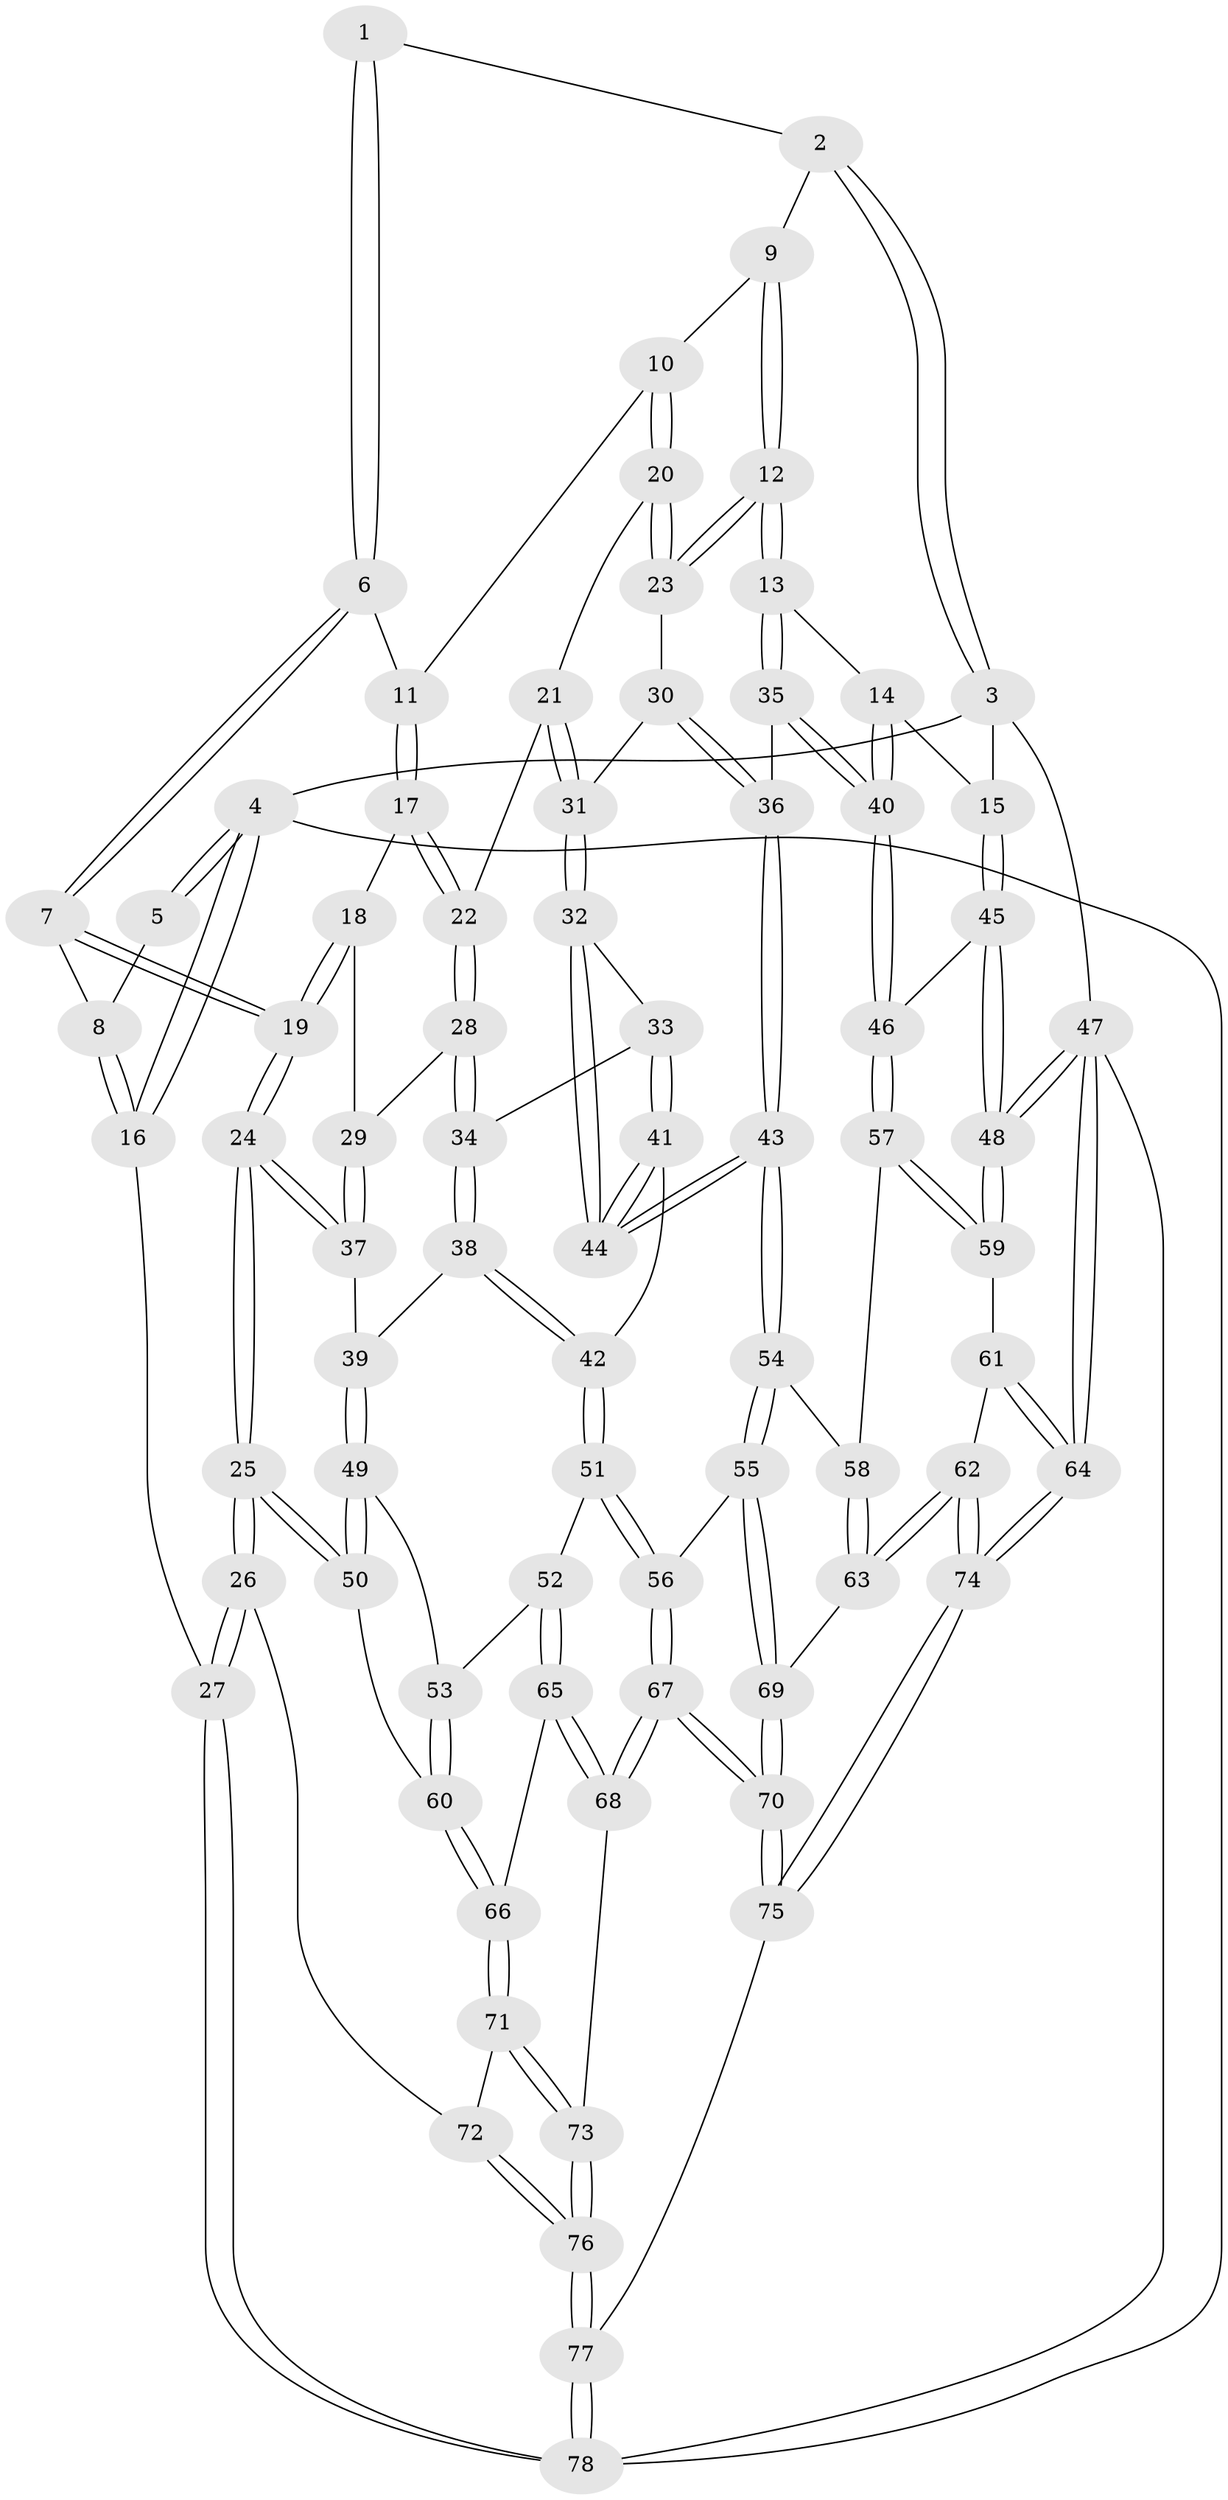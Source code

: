// coarse degree distribution, {3: 0.21739130434782608, 5: 0.2608695652173913, 4: 0.45652173913043476, 6: 0.06521739130434782}
// Generated by graph-tools (version 1.1) at 2025/24/03/03/25 07:24:33]
// undirected, 78 vertices, 192 edges
graph export_dot {
graph [start="1"]
  node [color=gray90,style=filled];
  1 [pos="+0.19263230040587642+0"];
  2 [pos="+0.47937770436991683+0"];
  3 [pos="+1+0"];
  4 [pos="+0+0"];
  5 [pos="+0.09790360763835008+0"];
  6 [pos="+0.25732039053664124+0.18491498031092116"];
  7 [pos="+0.15688396112569908+0.24233250028290426"];
  8 [pos="+0.0905862430249027+0.19915487308287033"];
  9 [pos="+0.48585197903221117+0"];
  10 [pos="+0.4479841764233293+0.19028894203118957"];
  11 [pos="+0.3692317527410182+0.20883347259342847"];
  12 [pos="+0.8389952016682458+0.260548811344272"];
  13 [pos="+0.854832228242477+0.25816653231718756"];
  14 [pos="+0.9238137096609188+0.23760790490752645"];
  15 [pos="+1+0.056986731305167314"];
  16 [pos="+0+0.24196289189417053"];
  17 [pos="+0.3158269028898523+0.35563083528396516"];
  18 [pos="+0.29044550726203666+0.3694728451975845"];
  19 [pos="+0.15708636719532423+0.40243522642164586"];
  20 [pos="+0.4650491900428568+0.20811938877404507"];
  21 [pos="+0.4387282408383928+0.3760488886883768"];
  22 [pos="+0.38950183355146595+0.3968999523835161"];
  23 [pos="+0.7044621993483969+0.31036167232614364"];
  24 [pos="+0.11444872967353037+0.48821131535567774"];
  25 [pos="+0.01586028342986881+0.6029797149209928"];
  26 [pos="+0+0.6460457801010042"];
  27 [pos="+0+0.6464640824064743"];
  28 [pos="+0.3704282367159512+0.4710675095988753"];
  29 [pos="+0.34776774125079846+0.4723859242156057"];
  30 [pos="+0.7012429384304227+0.31541419898218687"];
  31 [pos="+0.5282314909294626+0.4648490165737925"];
  32 [pos="+0.5241743640313936+0.4779571862111674"];
  33 [pos="+0.43423447820308214+0.49821639171063603"];
  34 [pos="+0.39881794941344856+0.49751693124095503"];
  35 [pos="+0.7637479067388386+0.5873090370752423"];
  36 [pos="+0.6780763535070615+0.6049827139352696"];
  37 [pos="+0.3164028352947595+0.4851672385153179"];
  38 [pos="+0.3718944034419302+0.5707020699923399"];
  39 [pos="+0.3381393393127699+0.5808034314230172"];
  40 [pos="+0.8855224050929501+0.6292227643741369"];
  41 [pos="+0.43604310137508223+0.5838795315425114"];
  42 [pos="+0.41295767409948025+0.5999094734972968"];
  43 [pos="+0.6107892505555835+0.6672174627989463"];
  44 [pos="+0.5485622259793708+0.5650765036640212"];
  45 [pos="+1+0.5397665558030988"];
  46 [pos="+0.8862729885621553+0.6305061660617574"];
  47 [pos="+1+1"];
  48 [pos="+1+0.7853937316797419"];
  49 [pos="+0.32304114597339406+0.59176597516128"];
  50 [pos="+0.08620510502919657+0.6270068215474786"];
  51 [pos="+0.43367701478439885+0.7155359350558936"];
  52 [pos="+0.4189343581507431+0.7238056735542928"];
  53 [pos="+0.3944389775809336+0.7119555026878688"];
  54 [pos="+0.6101436682335356+0.6709062596220543"];
  55 [pos="+0.6059301381217816+0.6824281667004517"];
  56 [pos="+0.5598293940967226+0.7015396374231281"];
  57 [pos="+0.8877015350603256+0.6935236218433565"];
  58 [pos="+0.8586523223414022+0.7031565265495517"];
  59 [pos="+0.8951433290660924+0.7042469480495962"];
  60 [pos="+0.1641050468243592+0.677499343562505"];
  61 [pos="+0.8950009261736741+0.7093183523073597"];
  62 [pos="+0.761239197943019+0.8901740488219562"];
  63 [pos="+0.7143112810000225+0.8099545549838633"];
  64 [pos="+0.9821526196194883+1"];
  65 [pos="+0.3966699438889803+0.7821312969665005"];
  66 [pos="+0.2823190170685716+0.8226944487705798"];
  67 [pos="+0.4823216963319857+0.9344995043584569"];
  68 [pos="+0.43163158351366204+0.8841808606765759"];
  69 [pos="+0.6509628835128499+0.7626957294383645"];
  70 [pos="+0.5212307164370573+1"];
  71 [pos="+0.26815886484024887+0.9086001811341228"];
  72 [pos="+0.06723107532933499+0.8200436874773965"];
  73 [pos="+0.2693347500326943+0.91269836858605"];
  74 [pos="+0.9110967861561208+1"];
  75 [pos="+0.5494184918325041+1"];
  76 [pos="+0.24407083264644033+1"];
  77 [pos="+0.2540943774374943+1"];
  78 [pos="+0+1"];
  1 -- 2;
  1 -- 6;
  1 -- 6;
  2 -- 3;
  2 -- 3;
  2 -- 9;
  3 -- 4;
  3 -- 15;
  3 -- 47;
  4 -- 5;
  4 -- 5;
  4 -- 16;
  4 -- 16;
  4 -- 78;
  5 -- 8;
  6 -- 7;
  6 -- 7;
  6 -- 11;
  7 -- 8;
  7 -- 19;
  7 -- 19;
  8 -- 16;
  8 -- 16;
  9 -- 10;
  9 -- 12;
  9 -- 12;
  10 -- 11;
  10 -- 20;
  10 -- 20;
  11 -- 17;
  11 -- 17;
  12 -- 13;
  12 -- 13;
  12 -- 23;
  12 -- 23;
  13 -- 14;
  13 -- 35;
  13 -- 35;
  14 -- 15;
  14 -- 40;
  14 -- 40;
  15 -- 45;
  15 -- 45;
  16 -- 27;
  17 -- 18;
  17 -- 22;
  17 -- 22;
  18 -- 19;
  18 -- 19;
  18 -- 29;
  19 -- 24;
  19 -- 24;
  20 -- 21;
  20 -- 23;
  20 -- 23;
  21 -- 22;
  21 -- 31;
  21 -- 31;
  22 -- 28;
  22 -- 28;
  23 -- 30;
  24 -- 25;
  24 -- 25;
  24 -- 37;
  24 -- 37;
  25 -- 26;
  25 -- 26;
  25 -- 50;
  25 -- 50;
  26 -- 27;
  26 -- 27;
  26 -- 72;
  27 -- 78;
  27 -- 78;
  28 -- 29;
  28 -- 34;
  28 -- 34;
  29 -- 37;
  29 -- 37;
  30 -- 31;
  30 -- 36;
  30 -- 36;
  31 -- 32;
  31 -- 32;
  32 -- 33;
  32 -- 44;
  32 -- 44;
  33 -- 34;
  33 -- 41;
  33 -- 41;
  34 -- 38;
  34 -- 38;
  35 -- 36;
  35 -- 40;
  35 -- 40;
  36 -- 43;
  36 -- 43;
  37 -- 39;
  38 -- 39;
  38 -- 42;
  38 -- 42;
  39 -- 49;
  39 -- 49;
  40 -- 46;
  40 -- 46;
  41 -- 42;
  41 -- 44;
  41 -- 44;
  42 -- 51;
  42 -- 51;
  43 -- 44;
  43 -- 44;
  43 -- 54;
  43 -- 54;
  45 -- 46;
  45 -- 48;
  45 -- 48;
  46 -- 57;
  46 -- 57;
  47 -- 48;
  47 -- 48;
  47 -- 64;
  47 -- 64;
  47 -- 78;
  48 -- 59;
  48 -- 59;
  49 -- 50;
  49 -- 50;
  49 -- 53;
  50 -- 60;
  51 -- 52;
  51 -- 56;
  51 -- 56;
  52 -- 53;
  52 -- 65;
  52 -- 65;
  53 -- 60;
  53 -- 60;
  54 -- 55;
  54 -- 55;
  54 -- 58;
  55 -- 56;
  55 -- 69;
  55 -- 69;
  56 -- 67;
  56 -- 67;
  57 -- 58;
  57 -- 59;
  57 -- 59;
  58 -- 63;
  58 -- 63;
  59 -- 61;
  60 -- 66;
  60 -- 66;
  61 -- 62;
  61 -- 64;
  61 -- 64;
  62 -- 63;
  62 -- 63;
  62 -- 74;
  62 -- 74;
  63 -- 69;
  64 -- 74;
  64 -- 74;
  65 -- 66;
  65 -- 68;
  65 -- 68;
  66 -- 71;
  66 -- 71;
  67 -- 68;
  67 -- 68;
  67 -- 70;
  67 -- 70;
  68 -- 73;
  69 -- 70;
  69 -- 70;
  70 -- 75;
  70 -- 75;
  71 -- 72;
  71 -- 73;
  71 -- 73;
  72 -- 76;
  72 -- 76;
  73 -- 76;
  73 -- 76;
  74 -- 75;
  74 -- 75;
  75 -- 77;
  76 -- 77;
  76 -- 77;
  77 -- 78;
  77 -- 78;
}
